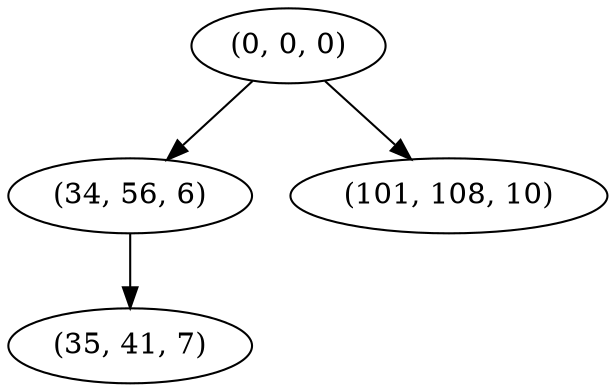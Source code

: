digraph tree {
    "(0, 0, 0)";
    "(34, 56, 6)";
    "(35, 41, 7)";
    "(101, 108, 10)";
    "(0, 0, 0)" -> "(34, 56, 6)";
    "(0, 0, 0)" -> "(101, 108, 10)";
    "(34, 56, 6)" -> "(35, 41, 7)";
}

